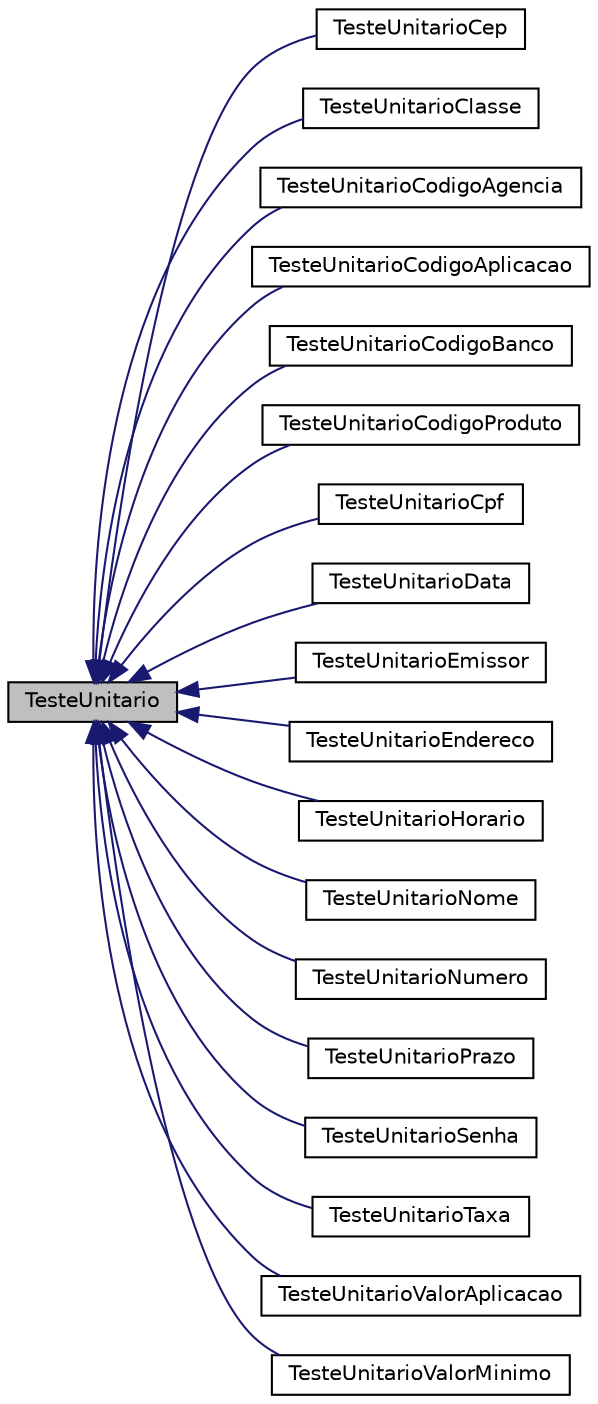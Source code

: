 digraph "TesteUnitario"
{
 // LATEX_PDF_SIZE
  edge [fontname="Helvetica",fontsize="10",labelfontname="Helvetica",labelfontsize="10"];
  node [fontname="Helvetica",fontsize="10",shape=record];
  rankdir="LR";
  Node1 [label="TesteUnitario",height=0.2,width=0.4,color="black", fillcolor="grey75", style="filled", fontcolor="black",tooltip=" "];
  Node1 -> Node2 [dir="back",color="midnightblue",fontsize="10",style="solid",fontname="Helvetica"];
  Node2 [label="TesteUnitarioCep",height=0.2,width=0.4,color="black", fillcolor="white", style="filled",URL="$class_teste_unitario_cep.html",tooltip=" "];
  Node1 -> Node3 [dir="back",color="midnightblue",fontsize="10",style="solid",fontname="Helvetica"];
  Node3 [label="TesteUnitarioClasse",height=0.2,width=0.4,color="black", fillcolor="white", style="filled",URL="$class_teste_unitario_classe.html",tooltip=" "];
  Node1 -> Node4 [dir="back",color="midnightblue",fontsize="10",style="solid",fontname="Helvetica"];
  Node4 [label="TesteUnitarioCodigoAgencia",height=0.2,width=0.4,color="black", fillcolor="white", style="filled",URL="$class_teste_unitario_codigo_agencia.html",tooltip=" "];
  Node1 -> Node5 [dir="back",color="midnightblue",fontsize="10",style="solid",fontname="Helvetica"];
  Node5 [label="TesteUnitarioCodigoAplicacao",height=0.2,width=0.4,color="black", fillcolor="white", style="filled",URL="$class_teste_unitario_codigo_aplicacao.html",tooltip=" "];
  Node1 -> Node6 [dir="back",color="midnightblue",fontsize="10",style="solid",fontname="Helvetica"];
  Node6 [label="TesteUnitarioCodigoBanco",height=0.2,width=0.4,color="black", fillcolor="white", style="filled",URL="$class_teste_unitario_codigo_banco.html",tooltip=" "];
  Node1 -> Node7 [dir="back",color="midnightblue",fontsize="10",style="solid",fontname="Helvetica"];
  Node7 [label="TesteUnitarioCodigoProduto",height=0.2,width=0.4,color="black", fillcolor="white", style="filled",URL="$class_teste_unitario_codigo_produto.html",tooltip=" "];
  Node1 -> Node8 [dir="back",color="midnightblue",fontsize="10",style="solid",fontname="Helvetica"];
  Node8 [label="TesteUnitarioCpf",height=0.2,width=0.4,color="black", fillcolor="white", style="filled",URL="$class_teste_unitario_cpf.html",tooltip=" "];
  Node1 -> Node9 [dir="back",color="midnightblue",fontsize="10",style="solid",fontname="Helvetica"];
  Node9 [label="TesteUnitarioData",height=0.2,width=0.4,color="black", fillcolor="white", style="filled",URL="$class_teste_unitario_data.html",tooltip=" "];
  Node1 -> Node10 [dir="back",color="midnightblue",fontsize="10",style="solid",fontname="Helvetica"];
  Node10 [label="TesteUnitarioEmissor",height=0.2,width=0.4,color="black", fillcolor="white", style="filled",URL="$class_teste_unitario_emissor.html",tooltip=" "];
  Node1 -> Node11 [dir="back",color="midnightblue",fontsize="10",style="solid",fontname="Helvetica"];
  Node11 [label="TesteUnitarioEndereco",height=0.2,width=0.4,color="black", fillcolor="white", style="filled",URL="$class_teste_unitario_endereco.html",tooltip=" "];
  Node1 -> Node12 [dir="back",color="midnightblue",fontsize="10",style="solid",fontname="Helvetica"];
  Node12 [label="TesteUnitarioHorario",height=0.2,width=0.4,color="black", fillcolor="white", style="filled",URL="$class_teste_unitario_horario.html",tooltip=" "];
  Node1 -> Node13 [dir="back",color="midnightblue",fontsize="10",style="solid",fontname="Helvetica"];
  Node13 [label="TesteUnitarioNome",height=0.2,width=0.4,color="black", fillcolor="white", style="filled",URL="$class_teste_unitario_nome.html",tooltip=" "];
  Node1 -> Node14 [dir="back",color="midnightblue",fontsize="10",style="solid",fontname="Helvetica"];
  Node14 [label="TesteUnitarioNumero",height=0.2,width=0.4,color="black", fillcolor="white", style="filled",URL="$class_teste_unitario_numero.html",tooltip=" "];
  Node1 -> Node15 [dir="back",color="midnightblue",fontsize="10",style="solid",fontname="Helvetica"];
  Node15 [label="TesteUnitarioPrazo",height=0.2,width=0.4,color="black", fillcolor="white", style="filled",URL="$class_teste_unitario_prazo.html",tooltip=" "];
  Node1 -> Node16 [dir="back",color="midnightblue",fontsize="10",style="solid",fontname="Helvetica"];
  Node16 [label="TesteUnitarioSenha",height=0.2,width=0.4,color="black", fillcolor="white", style="filled",URL="$class_teste_unitario_senha.html",tooltip=" "];
  Node1 -> Node17 [dir="back",color="midnightblue",fontsize="10",style="solid",fontname="Helvetica"];
  Node17 [label="TesteUnitarioTaxa",height=0.2,width=0.4,color="black", fillcolor="white", style="filled",URL="$class_teste_unitario_taxa.html",tooltip=" "];
  Node1 -> Node18 [dir="back",color="midnightblue",fontsize="10",style="solid",fontname="Helvetica"];
  Node18 [label="TesteUnitarioValorAplicacao",height=0.2,width=0.4,color="black", fillcolor="white", style="filled",URL="$class_teste_unitario_valor_aplicacao.html",tooltip=" "];
  Node1 -> Node19 [dir="back",color="midnightblue",fontsize="10",style="solid",fontname="Helvetica"];
  Node19 [label="TesteUnitarioValorMinimo",height=0.2,width=0.4,color="black", fillcolor="white", style="filled",URL="$class_teste_unitario_valor_minimo.html",tooltip=" "];
}
